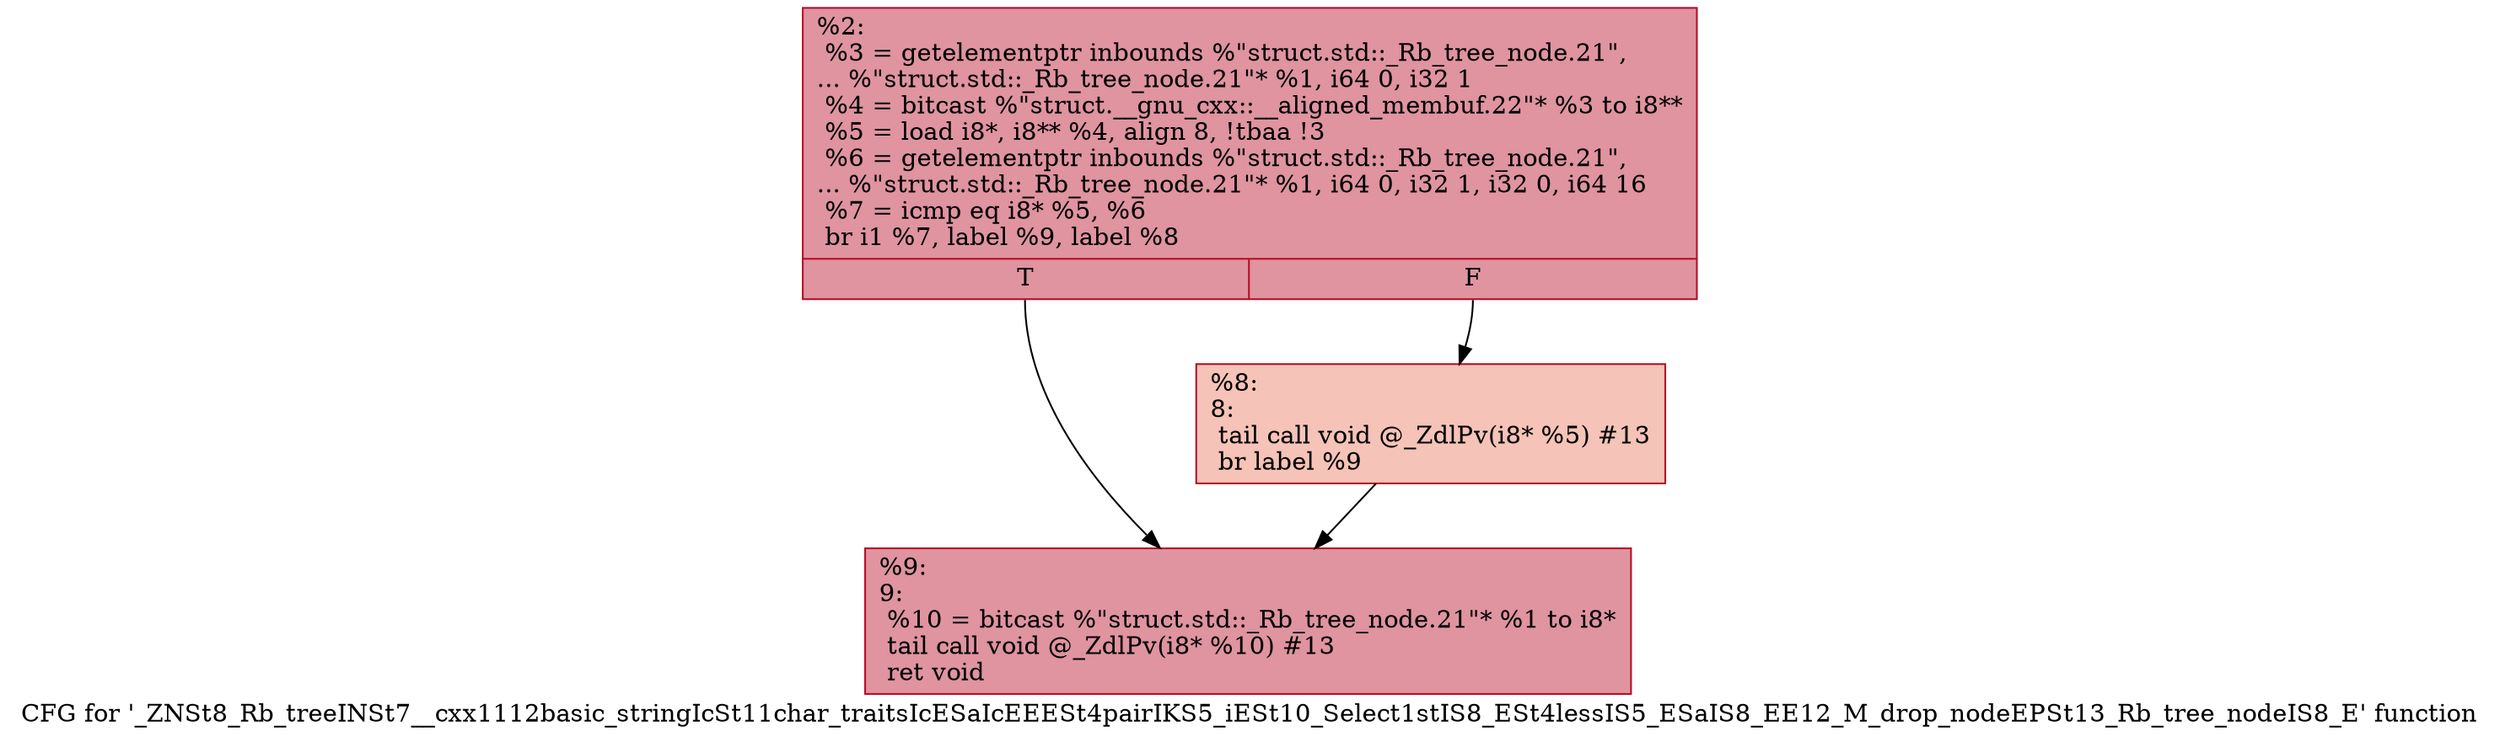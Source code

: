 digraph "CFG for '_ZNSt8_Rb_treeINSt7__cxx1112basic_stringIcSt11char_traitsIcESaIcEEESt4pairIKS5_iESt10_Select1stIS8_ESt4lessIS5_ESaIS8_EE12_M_drop_nodeEPSt13_Rb_tree_nodeIS8_E' function" {
	label="CFG for '_ZNSt8_Rb_treeINSt7__cxx1112basic_stringIcSt11char_traitsIcESaIcEEESt4pairIKS5_iESt10_Select1stIS8_ESt4lessIS5_ESaIS8_EE12_M_drop_nodeEPSt13_Rb_tree_nodeIS8_E' function";

	Node0x5574869641f0 [shape=record,color="#b70d28ff", style=filled, fillcolor="#b70d2870",label="{%2:\l  %3 = getelementptr inbounds %\"struct.std::_Rb_tree_node.21\",\l... %\"struct.std::_Rb_tree_node.21\"* %1, i64 0, i32 1\l  %4 = bitcast %\"struct.__gnu_cxx::__aligned_membuf.22\"* %3 to i8**\l  %5 = load i8*, i8** %4, align 8, !tbaa !3\l  %6 = getelementptr inbounds %\"struct.std::_Rb_tree_node.21\",\l... %\"struct.std::_Rb_tree_node.21\"* %1, i64 0, i32 1, i32 0, i64 16\l  %7 = icmp eq i8* %5, %6\l  br i1 %7, label %9, label %8\l|{<s0>T|<s1>F}}"];
	Node0x5574869641f0:s0 -> Node0x5574869645c0;
	Node0x5574869641f0:s1 -> Node0x557486964610;
	Node0x557486964610 [shape=record,color="#b70d28ff", style=filled, fillcolor="#e8765c70",label="{%8:\l8:                                                \l  tail call void @_ZdlPv(i8* %5) #13\l  br label %9\l}"];
	Node0x557486964610 -> Node0x5574869645c0;
	Node0x5574869645c0 [shape=record,color="#b70d28ff", style=filled, fillcolor="#b70d2870",label="{%9:\l9:                                                \l  %10 = bitcast %\"struct.std::_Rb_tree_node.21\"* %1 to i8*\l  tail call void @_ZdlPv(i8* %10) #13\l  ret void\l}"];
}
